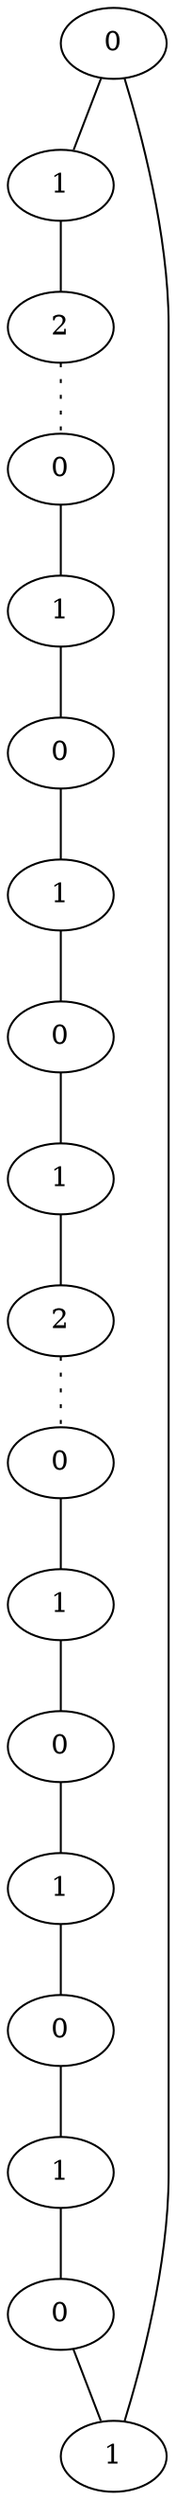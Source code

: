 graph {
a0[label=0];
a1[label=1];
a2[label=2];
a3[label=0];
a4[label=1];
a5[label=0];
a6[label=1];
a7[label=0];
a8[label=1];
a9[label=2];
a10[label=0];
a11[label=1];
a12[label=0];
a13[label=1];
a14[label=0];
a15[label=1];
a16[label=0];
a17[label=1];
a0 -- a1;
a0 -- a17;
a1 -- a2;
a2 -- a3 [style=dotted];
a3 -- a4;
a4 -- a5;
a5 -- a6;
a6 -- a7;
a7 -- a8;
a8 -- a9;
a9 -- a10 [style=dotted];
a10 -- a11;
a11 -- a12;
a12 -- a13;
a13 -- a14;
a14 -- a15;
a15 -- a16;
a16 -- a17;
}
